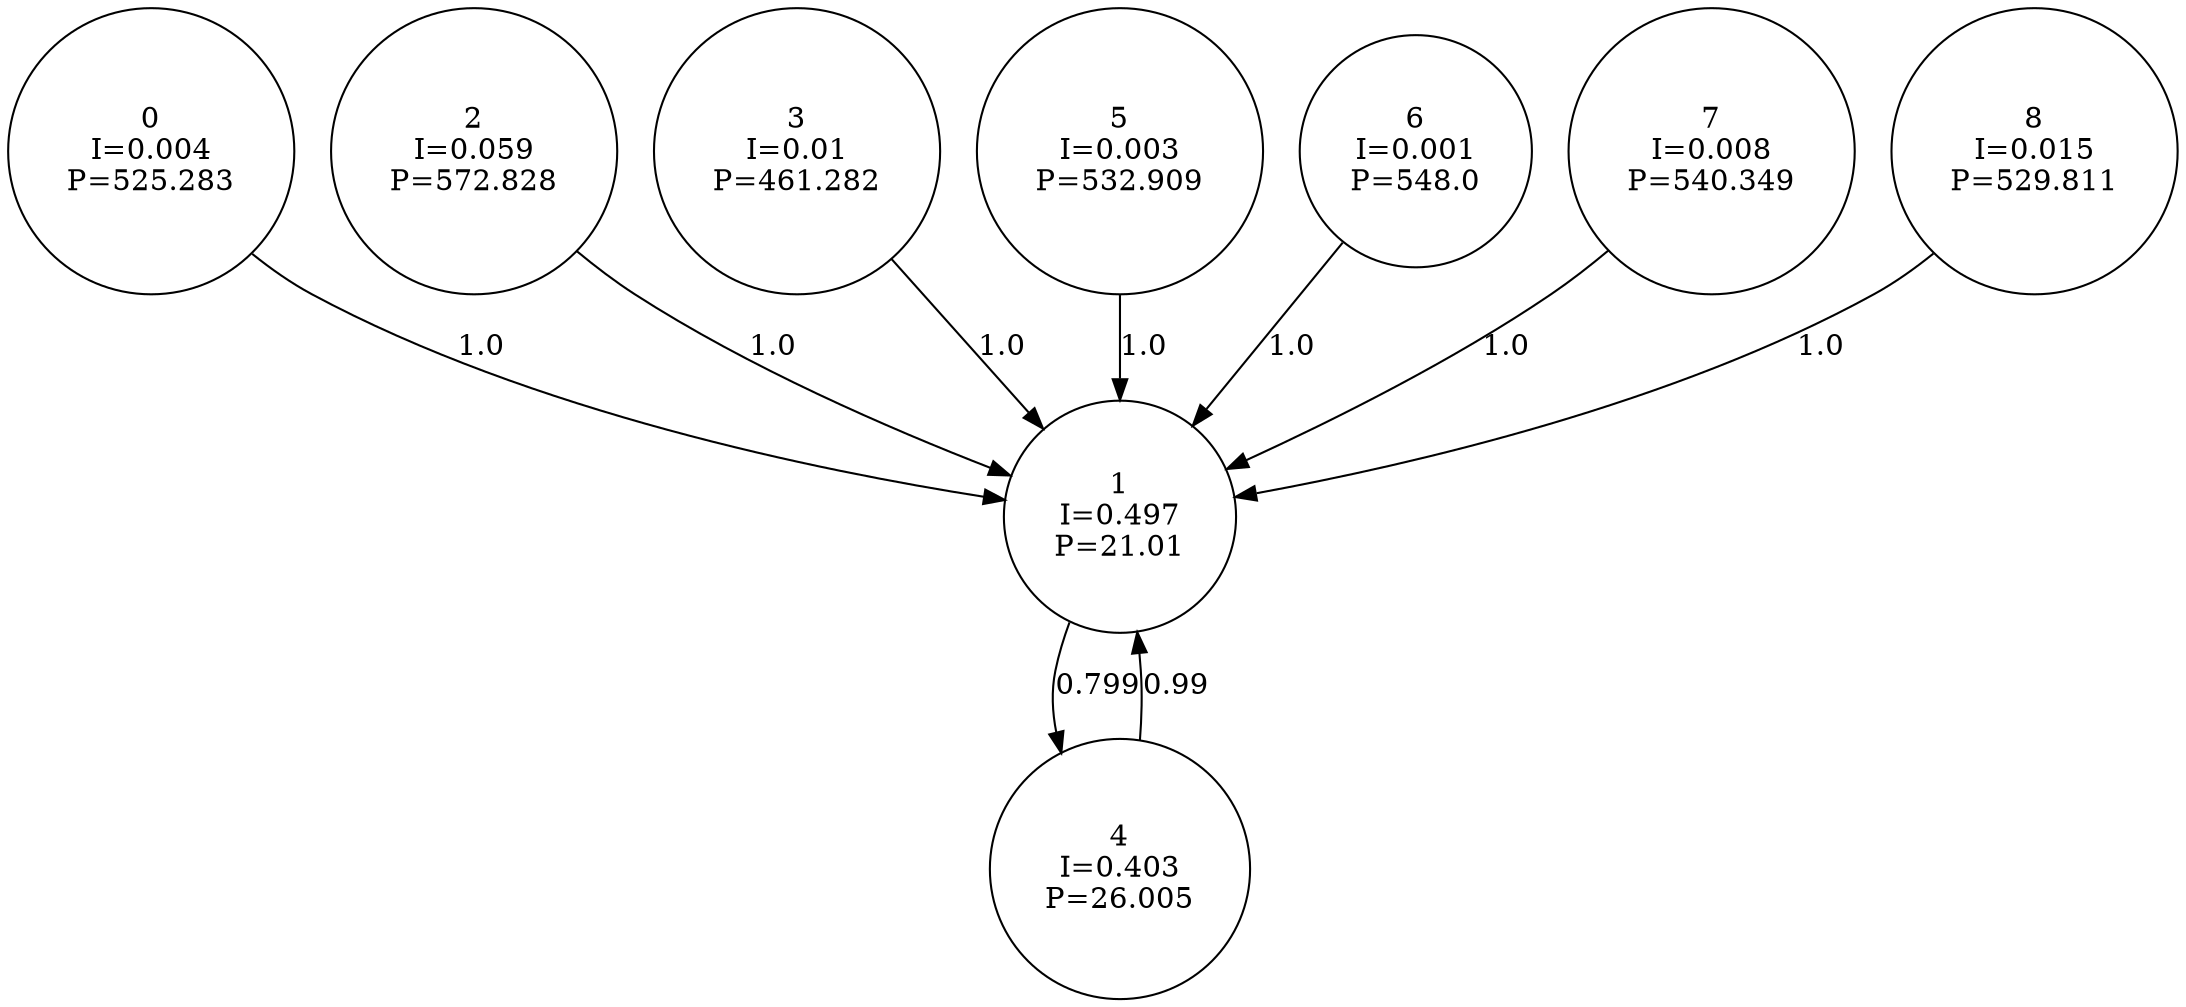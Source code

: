 digraph a {
0 [shape=circle, label="0\nI=0.004\nP=525.283"];
	0 -> 1 [label="1.0"];
1 [shape=circle, label="1\nI=0.497\nP=21.01"];
	1 -> 4 [label="0.799"];
2 [shape=circle, label="2\nI=0.059\nP=572.828"];
	2 -> 1 [label="1.0"];
3 [shape=circle, label="3\nI=0.01\nP=461.282"];
	3 -> 1 [label="1.0"];
4 [shape=circle, label="4\nI=0.403\nP=26.005"];
	4 -> 1 [label="0.99"];
5 [shape=circle, label="5\nI=0.003\nP=532.909"];
	5 -> 1 [label="1.0"];
6 [shape=circle, label="6\nI=0.001\nP=548.0"];
	6 -> 1 [label="1.0"];
7 [shape=circle, label="7\nI=0.008\nP=540.349"];
	7 -> 1 [label="1.0"];
8 [shape=circle, label="8\nI=0.015\nP=529.811"];
	8 -> 1 [label="1.0"];
}